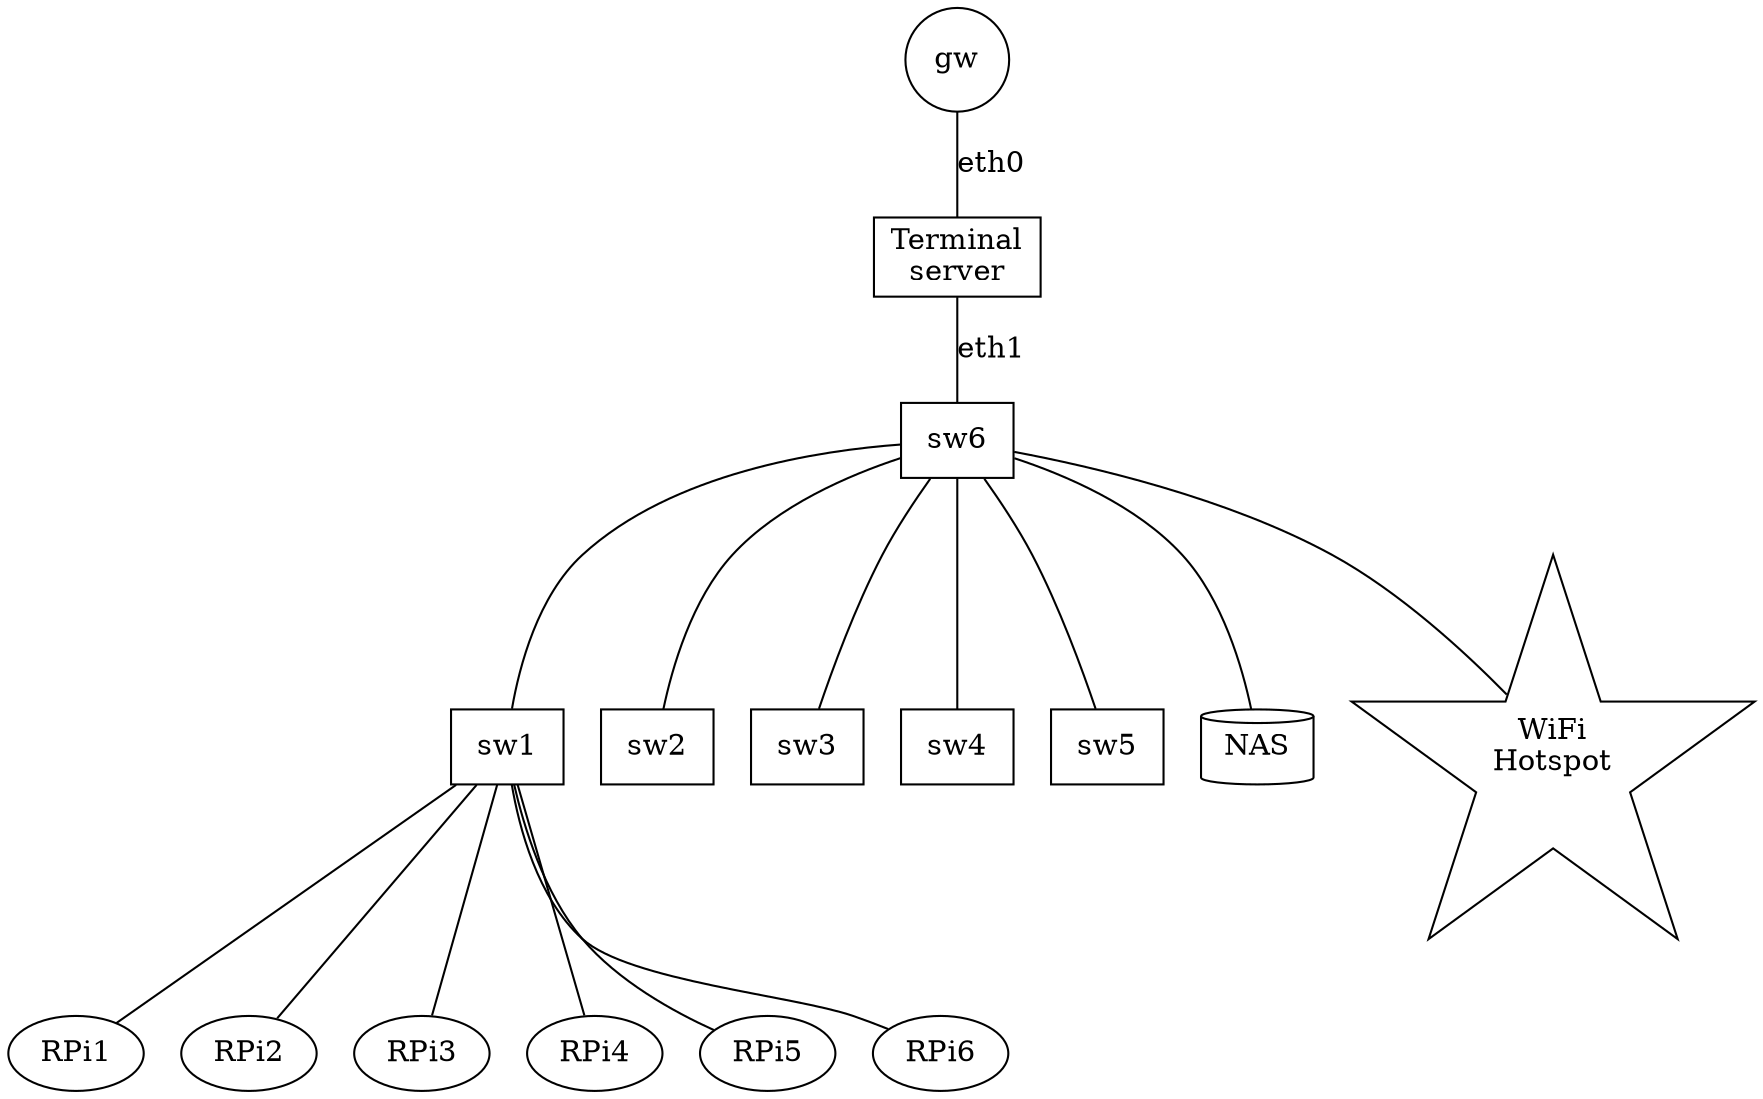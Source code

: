 graph {
    gw [shape=circle];
    ts [shape=box label="Terminal\nserver"];
    sw6 [shape=box];

        sw1 [shape=box];
        sw2 [shape=box];
        sw3 [shape=box];
        sw4 [shape=box];
        sw5 [shape=box];

    subgraph desktop_switches {
        label="Switch per\nscrivania";
        { rank=same  sw1 sw2 sw3 sw4 sw5 }
    }

    gw -- ts [label=eth0];
    ts -- sw6 [label=eth1];

    sw6 -- sw1;
    sw6 -- sw2;
    sw6 -- sw3;
    sw6 -- sw4;
    sw6 -- sw5;

    sw1 -- RPi1;
    sw1 -- RPi2;
    sw1 -- RPi3;
    sw1 -- RPi4;
    sw1 -- RPi5;
    sw1 -- RPi6;

    NAS [shape=cylinder];
    WiFi [shape=star label="WiFi\nHotspot"]
    sw6 -- NAS;
    sw6 -- WiFi
}
